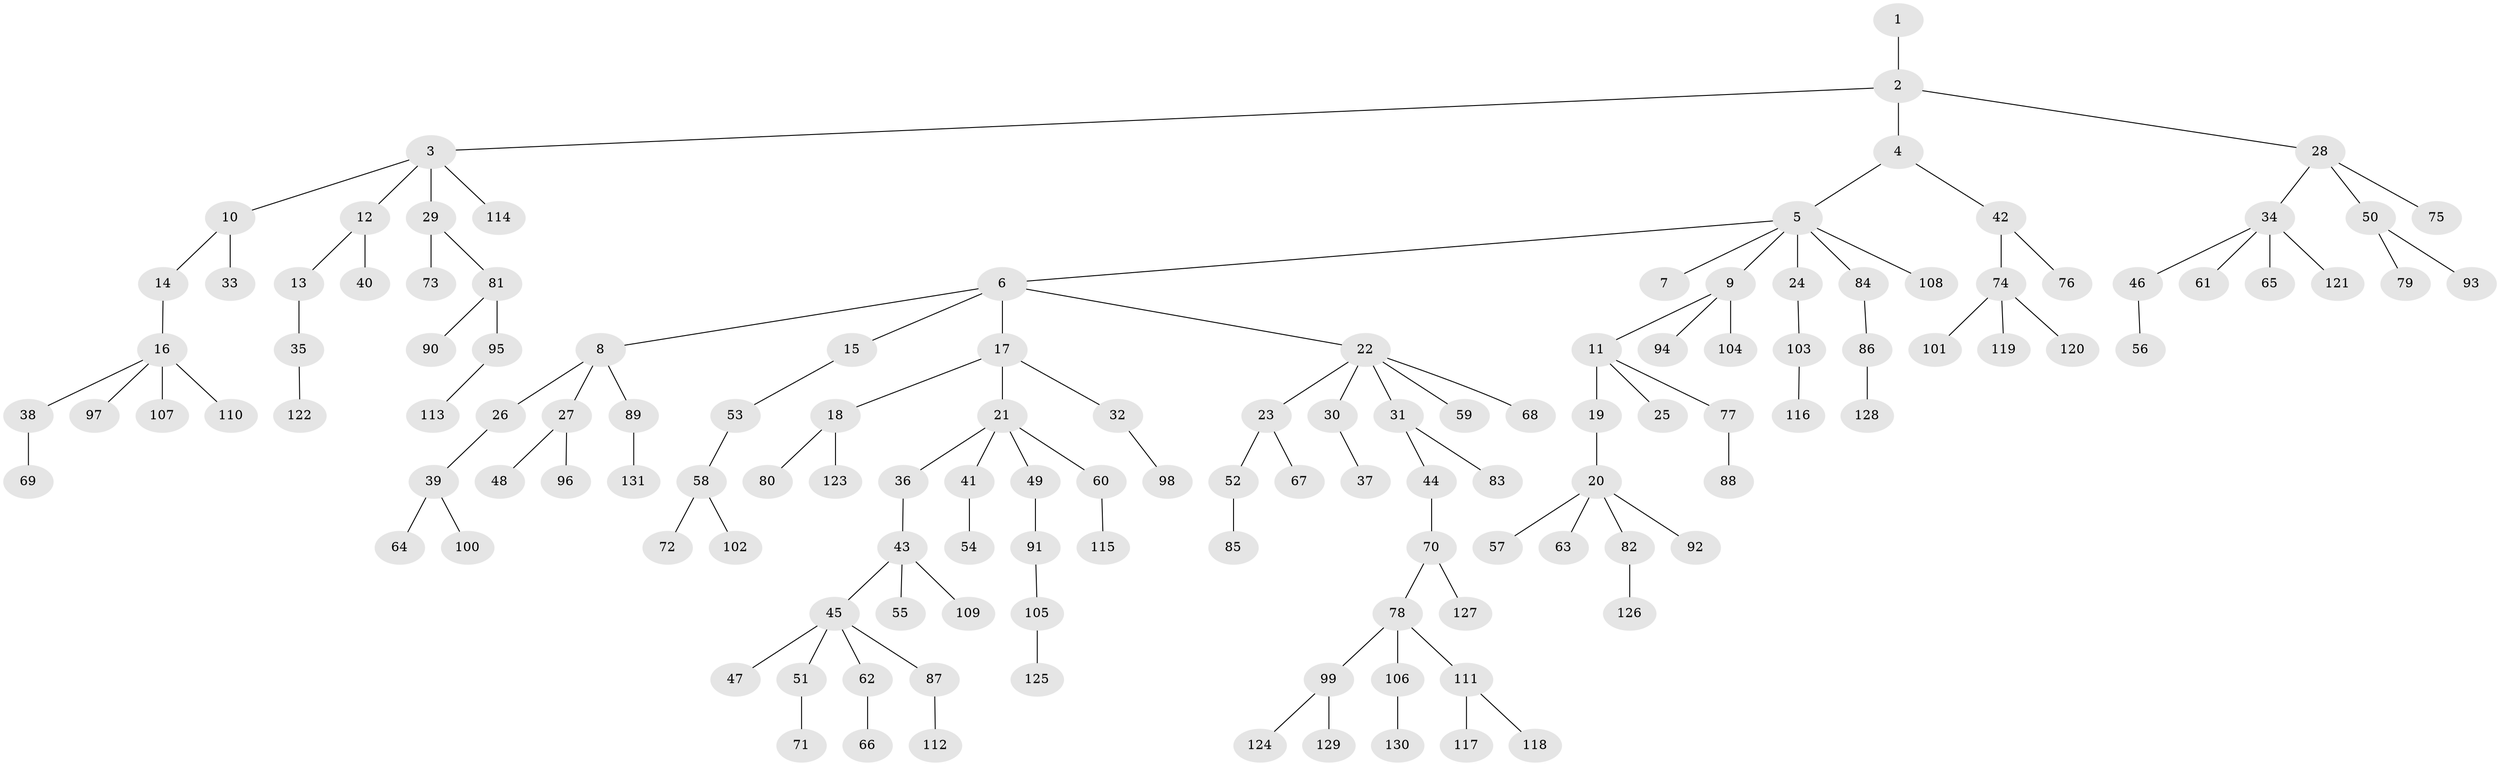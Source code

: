 // coarse degree distribution, {1: 0.5862068965517241, 6: 0.022988505747126436, 4: 0.08045977011494253, 3: 0.05747126436781609, 9: 0.011494252873563218, 2: 0.1839080459770115, 5: 0.05747126436781609}
// Generated by graph-tools (version 1.1) at 2025/42/03/06/25 10:42:05]
// undirected, 131 vertices, 130 edges
graph export_dot {
graph [start="1"]
  node [color=gray90,style=filled];
  1;
  2;
  3;
  4;
  5;
  6;
  7;
  8;
  9;
  10;
  11;
  12;
  13;
  14;
  15;
  16;
  17;
  18;
  19;
  20;
  21;
  22;
  23;
  24;
  25;
  26;
  27;
  28;
  29;
  30;
  31;
  32;
  33;
  34;
  35;
  36;
  37;
  38;
  39;
  40;
  41;
  42;
  43;
  44;
  45;
  46;
  47;
  48;
  49;
  50;
  51;
  52;
  53;
  54;
  55;
  56;
  57;
  58;
  59;
  60;
  61;
  62;
  63;
  64;
  65;
  66;
  67;
  68;
  69;
  70;
  71;
  72;
  73;
  74;
  75;
  76;
  77;
  78;
  79;
  80;
  81;
  82;
  83;
  84;
  85;
  86;
  87;
  88;
  89;
  90;
  91;
  92;
  93;
  94;
  95;
  96;
  97;
  98;
  99;
  100;
  101;
  102;
  103;
  104;
  105;
  106;
  107;
  108;
  109;
  110;
  111;
  112;
  113;
  114;
  115;
  116;
  117;
  118;
  119;
  120;
  121;
  122;
  123;
  124;
  125;
  126;
  127;
  128;
  129;
  130;
  131;
  1 -- 2;
  2 -- 3;
  2 -- 4;
  2 -- 28;
  3 -- 10;
  3 -- 12;
  3 -- 29;
  3 -- 114;
  4 -- 5;
  4 -- 42;
  5 -- 6;
  5 -- 7;
  5 -- 9;
  5 -- 24;
  5 -- 84;
  5 -- 108;
  6 -- 8;
  6 -- 15;
  6 -- 17;
  6 -- 22;
  8 -- 26;
  8 -- 27;
  8 -- 89;
  9 -- 11;
  9 -- 94;
  9 -- 104;
  10 -- 14;
  10 -- 33;
  11 -- 19;
  11 -- 25;
  11 -- 77;
  12 -- 13;
  12 -- 40;
  13 -- 35;
  14 -- 16;
  15 -- 53;
  16 -- 38;
  16 -- 97;
  16 -- 107;
  16 -- 110;
  17 -- 18;
  17 -- 21;
  17 -- 32;
  18 -- 80;
  18 -- 123;
  19 -- 20;
  20 -- 57;
  20 -- 63;
  20 -- 82;
  20 -- 92;
  21 -- 36;
  21 -- 41;
  21 -- 49;
  21 -- 60;
  22 -- 23;
  22 -- 30;
  22 -- 31;
  22 -- 59;
  22 -- 68;
  23 -- 52;
  23 -- 67;
  24 -- 103;
  26 -- 39;
  27 -- 48;
  27 -- 96;
  28 -- 34;
  28 -- 50;
  28 -- 75;
  29 -- 73;
  29 -- 81;
  30 -- 37;
  31 -- 44;
  31 -- 83;
  32 -- 98;
  34 -- 46;
  34 -- 61;
  34 -- 65;
  34 -- 121;
  35 -- 122;
  36 -- 43;
  38 -- 69;
  39 -- 64;
  39 -- 100;
  41 -- 54;
  42 -- 74;
  42 -- 76;
  43 -- 45;
  43 -- 55;
  43 -- 109;
  44 -- 70;
  45 -- 47;
  45 -- 51;
  45 -- 62;
  45 -- 87;
  46 -- 56;
  49 -- 91;
  50 -- 79;
  50 -- 93;
  51 -- 71;
  52 -- 85;
  53 -- 58;
  58 -- 72;
  58 -- 102;
  60 -- 115;
  62 -- 66;
  70 -- 78;
  70 -- 127;
  74 -- 101;
  74 -- 119;
  74 -- 120;
  77 -- 88;
  78 -- 99;
  78 -- 106;
  78 -- 111;
  81 -- 90;
  81 -- 95;
  82 -- 126;
  84 -- 86;
  86 -- 128;
  87 -- 112;
  89 -- 131;
  91 -- 105;
  95 -- 113;
  99 -- 124;
  99 -- 129;
  103 -- 116;
  105 -- 125;
  106 -- 130;
  111 -- 117;
  111 -- 118;
}
